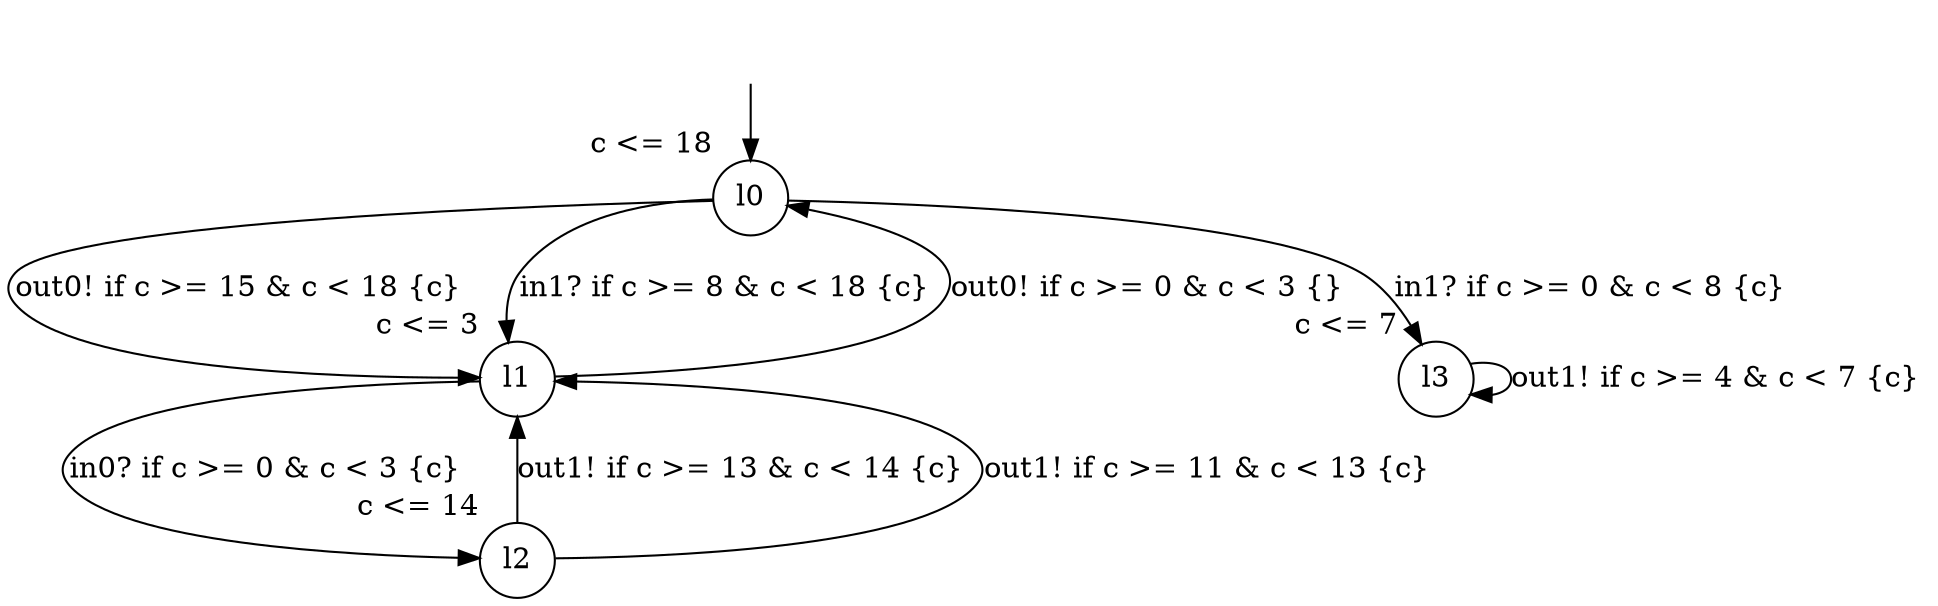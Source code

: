 digraph g {
__start0 [label="" shape="none"];
l0 [shape="circle" margin=0 label="l0", xlabel="c <= 18"];
l1 [shape="circle" margin=0 label="l1", xlabel="c <= 3"];
l2 [shape="circle" margin=0 label="l2", xlabel="c <= 14"];
l3 [shape="circle" margin=0 label="l3", xlabel="c <= 7"];
l0 -> l3 [label="in1? if c >= 0 & c < 8 {c} "];
l0 -> l1 [label="out0! if c >= 15 & c < 18 {c} "];
l0 -> l1 [label="in1? if c >= 8 & c < 18 {c} "];
l1 -> l2 [label="in0? if c >= 0 & c < 3 {c} "];
l1 -> l0 [label="out0! if c >= 0 & c < 3 {} "];
l2 -> l1 [label="out1! if c >= 13 & c < 14 {c} "];
l2 -> l1 [label="out1! if c >= 11 & c < 13 {c} "];
l3 -> l3 [label="out1! if c >= 4 & c < 7 {c} "];
__start0 -> l0;
}

